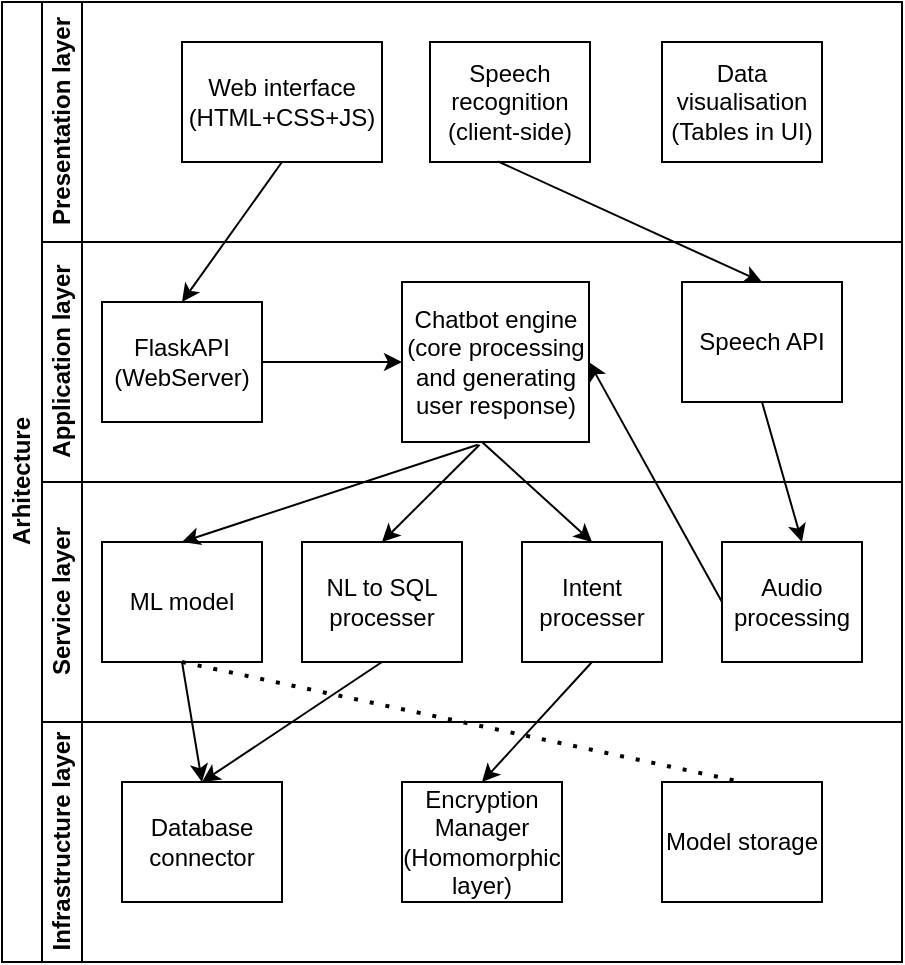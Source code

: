<mxfile version="26.1.2">
  <diagram id="prtHgNgQTEPvFCAcTncT" name="Page-1">
    <mxGraphModel dx="1221" dy="725" grid="1" gridSize="10" guides="1" tooltips="1" connect="1" arrows="1" fold="1" page="1" pageScale="1" pageWidth="827" pageHeight="1169" math="0" shadow="0">
      <root>
        <mxCell id="0" />
        <mxCell id="1" parent="0" />
        <mxCell id="dNxyNK7c78bLwvsdeMH5-19" value="Arhitecture" style="swimlane;html=1;childLayout=stackLayout;resizeParent=1;resizeParentMax=0;horizontal=0;startSize=20;horizontalStack=0;" parent="1" vertex="1">
          <mxGeometry x="110" y="120" width="450" height="480" as="geometry" />
        </mxCell>
        <mxCell id="dNxyNK7c78bLwvsdeMH5-20" value="Presentation layer" style="swimlane;html=1;startSize=20;horizontal=0;" parent="dNxyNK7c78bLwvsdeMH5-19" vertex="1">
          <mxGeometry x="20" width="430" height="120" as="geometry" />
        </mxCell>
        <mxCell id="dNxyNK7c78bLwvsdeMH5-24" value="Web interface (HTML+CSS+JS)" style="rounded=0;whiteSpace=wrap;html=1;fontFamily=Helvetica;fontSize=12;fontColor=#000000;align=center;" parent="dNxyNK7c78bLwvsdeMH5-20" vertex="1">
          <mxGeometry x="70" y="20" width="100" height="60" as="geometry" />
        </mxCell>
        <mxCell id="dNxyNK7c78bLwvsdeMH5-30" value="Speech recognition (client-side)" style="rounded=0;whiteSpace=wrap;html=1;fontFamily=Helvetica;fontSize=12;fontColor=#000000;align=center;" parent="dNxyNK7c78bLwvsdeMH5-20" vertex="1">
          <mxGeometry x="194" y="20" width="80" height="60" as="geometry" />
        </mxCell>
        <mxCell id="4AuzWeC4cYhFhULAJRwi-5" value="Data visualisation (Tables in UI)" style="rounded=0;whiteSpace=wrap;html=1;fontFamily=Helvetica;fontSize=12;fontColor=#000000;align=center;" parent="dNxyNK7c78bLwvsdeMH5-20" vertex="1">
          <mxGeometry x="310" y="20" width="80" height="60" as="geometry" />
        </mxCell>
        <mxCell id="dNxyNK7c78bLwvsdeMH5-21" value="Application layer" style="swimlane;html=1;startSize=20;horizontal=0;" parent="dNxyNK7c78bLwvsdeMH5-19" vertex="1">
          <mxGeometry x="20" y="120" width="430" height="120" as="geometry" />
        </mxCell>
        <mxCell id="dNxyNK7c78bLwvsdeMH5-26" value="FlaskAPI (WebServer)" style="rounded=0;whiteSpace=wrap;html=1;fontFamily=Helvetica;fontSize=12;fontColor=#000000;align=center;" parent="dNxyNK7c78bLwvsdeMH5-21" vertex="1">
          <mxGeometry x="30" y="30" width="80" height="60" as="geometry" />
        </mxCell>
        <mxCell id="4AuzWeC4cYhFhULAJRwi-8" value="Chatbot engine (core processing and generating user response)" style="rounded=0;whiteSpace=wrap;html=1;fontFamily=Helvetica;fontSize=12;fontColor=#000000;align=center;" parent="dNxyNK7c78bLwvsdeMH5-21" vertex="1">
          <mxGeometry x="180" y="20" width="93.5" height="80" as="geometry" />
        </mxCell>
        <mxCell id="4AuzWeC4cYhFhULAJRwi-9" value="Speech API" style="rounded=0;whiteSpace=wrap;html=1;fontFamily=Helvetica;fontSize=12;fontColor=#000000;align=center;" parent="dNxyNK7c78bLwvsdeMH5-21" vertex="1">
          <mxGeometry x="320" y="20" width="80" height="60" as="geometry" />
        </mxCell>
        <mxCell id="4AuzWeC4cYhFhULAJRwi-11" value="" style="endArrow=classic;html=1;rounded=0;exitX=1;exitY=0.5;exitDx=0;exitDy=0;entryX=0;entryY=0.5;entryDx=0;entryDy=0;" parent="dNxyNK7c78bLwvsdeMH5-21" source="dNxyNK7c78bLwvsdeMH5-26" target="4AuzWeC4cYhFhULAJRwi-8" edge="1">
          <mxGeometry width="50" height="50" relative="1" as="geometry">
            <mxPoint x="190" y="150" as="sourcePoint" />
            <mxPoint x="240" y="100" as="targetPoint" />
          </mxGeometry>
        </mxCell>
        <mxCell id="4AuzWeC4cYhFhULAJRwi-1" value="Service layer" style="swimlane;html=1;startSize=20;horizontal=0;" parent="dNxyNK7c78bLwvsdeMH5-19" vertex="1">
          <mxGeometry x="20" y="240" width="430" height="120" as="geometry" />
        </mxCell>
        <mxCell id="4AuzWeC4cYhFhULAJRwi-3" value="ML model" style="rounded=0;whiteSpace=wrap;html=1;fontFamily=Helvetica;fontSize=12;fontColor=#000000;align=center;" parent="4AuzWeC4cYhFhULAJRwi-1" vertex="1">
          <mxGeometry x="30" y="30" width="80" height="60" as="geometry" />
        </mxCell>
        <mxCell id="4AuzWeC4cYhFhULAJRwi-14" value="Audio processing" style="rounded=0;whiteSpace=wrap;html=1;fontFamily=Helvetica;fontSize=12;fontColor=#000000;align=center;" parent="4AuzWeC4cYhFhULAJRwi-1" vertex="1">
          <mxGeometry x="340" y="30" width="70" height="60" as="geometry" />
        </mxCell>
        <mxCell id="4AuzWeC4cYhFhULAJRwi-13" value="Intent processer" style="rounded=0;whiteSpace=wrap;html=1;fontFamily=Helvetica;fontSize=12;fontColor=#000000;align=center;" parent="4AuzWeC4cYhFhULAJRwi-1" vertex="1">
          <mxGeometry x="240" y="30" width="70" height="60" as="geometry" />
        </mxCell>
        <mxCell id="4AuzWeC4cYhFhULAJRwi-12" value="NL to SQL processer" style="rounded=0;whiteSpace=wrap;html=1;fontFamily=Helvetica;fontSize=12;fontColor=#000000;align=center;" parent="4AuzWeC4cYhFhULAJRwi-1" vertex="1">
          <mxGeometry x="130" y="30" width="80" height="60" as="geometry" />
        </mxCell>
        <mxCell id="dNxyNK7c78bLwvsdeMH5-22" value="Infrastructure layer" style="swimlane;html=1;startSize=20;horizontal=0;" parent="dNxyNK7c78bLwvsdeMH5-19" vertex="1">
          <mxGeometry x="20" y="360" width="430" height="120" as="geometry" />
        </mxCell>
        <mxCell id="dNxyNK7c78bLwvsdeMH5-34" value="Model storage" style="rounded=0;whiteSpace=wrap;html=1;fontFamily=Helvetica;fontSize=12;fontColor=#000000;align=center;" parent="dNxyNK7c78bLwvsdeMH5-22" vertex="1">
          <mxGeometry x="310" y="30" width="80" height="60" as="geometry" />
        </mxCell>
        <mxCell id="4AuzWeC4cYhFhULAJRwi-20" value="Database connector" style="rounded=0;whiteSpace=wrap;html=1;fontFamily=Helvetica;fontSize=12;fontColor=#000000;align=center;" parent="dNxyNK7c78bLwvsdeMH5-22" vertex="1">
          <mxGeometry x="40" y="30" width="80" height="60" as="geometry" />
        </mxCell>
        <mxCell id="4AuzWeC4cYhFhULAJRwi-19" value="Encryption Manager (Homomorphic layer)" style="rounded=0;whiteSpace=wrap;html=1;fontFamily=Helvetica;fontSize=12;fontColor=#000000;align=center;" parent="dNxyNK7c78bLwvsdeMH5-22" vertex="1">
          <mxGeometry x="180" y="30" width="80" height="60" as="geometry" />
        </mxCell>
        <mxCell id="4AuzWeC4cYhFhULAJRwi-6" value="" style="endArrow=classic;html=1;rounded=0;exitX=0.5;exitY=1;exitDx=0;exitDy=0;entryX=0.5;entryY=0;entryDx=0;entryDy=0;" parent="dNxyNK7c78bLwvsdeMH5-19" source="dNxyNK7c78bLwvsdeMH5-24" target="dNxyNK7c78bLwvsdeMH5-26" edge="1">
          <mxGeometry width="50" height="50" relative="1" as="geometry">
            <mxPoint x="210" y="270" as="sourcePoint" />
            <mxPoint x="260" y="220" as="targetPoint" />
          </mxGeometry>
        </mxCell>
        <mxCell id="4AuzWeC4cYhFhULAJRwi-10" value="" style="endArrow=classic;html=1;rounded=0;exitX=0.426;exitY=0.996;exitDx=0;exitDy=0;exitPerimeter=0;entryX=0.5;entryY=0;entryDx=0;entryDy=0;" parent="dNxyNK7c78bLwvsdeMH5-19" source="dNxyNK7c78bLwvsdeMH5-30" target="4AuzWeC4cYhFhULAJRwi-9" edge="1">
          <mxGeometry width="50" height="50" relative="1" as="geometry">
            <mxPoint x="210" y="270" as="sourcePoint" />
            <mxPoint x="260" y="220" as="targetPoint" />
          </mxGeometry>
        </mxCell>
        <mxCell id="4AuzWeC4cYhFhULAJRwi-15" value="" style="endArrow=classic;html=1;rounded=0;exitX=0.405;exitY=1.017;exitDx=0;exitDy=0;exitPerimeter=0;entryX=0.5;entryY=0;entryDx=0;entryDy=0;" parent="dNxyNK7c78bLwvsdeMH5-19" source="4AuzWeC4cYhFhULAJRwi-8" target="4AuzWeC4cYhFhULAJRwi-3" edge="1">
          <mxGeometry width="50" height="50" relative="1" as="geometry">
            <mxPoint x="220" y="270" as="sourcePoint" />
            <mxPoint x="270" y="220" as="targetPoint" />
          </mxGeometry>
        </mxCell>
        <mxCell id="4AuzWeC4cYhFhULAJRwi-16" value="" style="endArrow=classic;html=1;rounded=0;entryX=0.5;entryY=0;entryDx=0;entryDy=0;exitX=0.415;exitY=1.017;exitDx=0;exitDy=0;exitPerimeter=0;" parent="dNxyNK7c78bLwvsdeMH5-19" source="4AuzWeC4cYhFhULAJRwi-8" target="4AuzWeC4cYhFhULAJRwi-12" edge="1">
          <mxGeometry width="50" height="50" relative="1" as="geometry">
            <mxPoint x="220" y="270" as="sourcePoint" />
            <mxPoint x="270" y="220" as="targetPoint" />
          </mxGeometry>
        </mxCell>
        <mxCell id="4AuzWeC4cYhFhULAJRwi-18" value="" style="endArrow=classic;html=1;rounded=0;entryX=0.571;entryY=0;entryDx=0;entryDy=0;entryPerimeter=0;exitX=0.5;exitY=1;exitDx=0;exitDy=0;" parent="dNxyNK7c78bLwvsdeMH5-19" source="4AuzWeC4cYhFhULAJRwi-9" target="4AuzWeC4cYhFhULAJRwi-14" edge="1">
          <mxGeometry width="50" height="50" relative="1" as="geometry">
            <mxPoint x="220" y="270" as="sourcePoint" />
            <mxPoint x="270" y="220" as="targetPoint" />
          </mxGeometry>
        </mxCell>
        <mxCell id="4AuzWeC4cYhFhULAJRwi-21" value="" style="endArrow=classic;html=1;rounded=0;entryX=0.5;entryY=0;entryDx=0;entryDy=0;exitX=0.5;exitY=1;exitDx=0;exitDy=0;" parent="dNxyNK7c78bLwvsdeMH5-19" source="4AuzWeC4cYhFhULAJRwi-3" target="4AuzWeC4cYhFhULAJRwi-20" edge="1">
          <mxGeometry width="50" height="50" relative="1" as="geometry">
            <mxPoint x="220" y="270" as="sourcePoint" />
            <mxPoint x="270" y="220" as="targetPoint" />
          </mxGeometry>
        </mxCell>
        <mxCell id="4AuzWeC4cYhFhULAJRwi-22" value="" style="endArrow=classic;html=1;rounded=0;entryX=0.5;entryY=0;entryDx=0;entryDy=0;exitX=0.5;exitY=1;exitDx=0;exitDy=0;" parent="dNxyNK7c78bLwvsdeMH5-19" source="4AuzWeC4cYhFhULAJRwi-12" target="4AuzWeC4cYhFhULAJRwi-20" edge="1">
          <mxGeometry width="50" height="50" relative="1" as="geometry">
            <mxPoint x="220" y="270" as="sourcePoint" />
            <mxPoint x="270" y="220" as="targetPoint" />
          </mxGeometry>
        </mxCell>
        <mxCell id="4AuzWeC4cYhFhULAJRwi-23" value="" style="endArrow=classic;html=1;rounded=0;entryX=0.5;entryY=0;entryDx=0;entryDy=0;exitX=0.5;exitY=1;exitDx=0;exitDy=0;" parent="dNxyNK7c78bLwvsdeMH5-19" source="4AuzWeC4cYhFhULAJRwi-13" target="4AuzWeC4cYhFhULAJRwi-19" edge="1">
          <mxGeometry width="50" height="50" relative="1" as="geometry">
            <mxPoint x="220" y="270" as="sourcePoint" />
            <mxPoint x="270" y="220" as="targetPoint" />
          </mxGeometry>
        </mxCell>
        <mxCell id="4AuzWeC4cYhFhULAJRwi-25" value="" style="endArrow=none;dashed=1;html=1;dashPattern=1 3;strokeWidth=2;rounded=0;entryX=0.5;entryY=0;entryDx=0;entryDy=0;exitX=0.5;exitY=1;exitDx=0;exitDy=0;" parent="dNxyNK7c78bLwvsdeMH5-19" source="4AuzWeC4cYhFhULAJRwi-3" target="dNxyNK7c78bLwvsdeMH5-34" edge="1">
          <mxGeometry width="50" height="50" relative="1" as="geometry">
            <mxPoint x="220" y="270" as="sourcePoint" />
            <mxPoint x="270" y="220" as="targetPoint" />
          </mxGeometry>
        </mxCell>
        <mxCell id="a3D6maGYlG-7c4crdsPe-1" value="" style="endArrow=classic;html=1;rounded=0;entryX=1;entryY=0.5;entryDx=0;entryDy=0;exitX=0;exitY=0.5;exitDx=0;exitDy=0;" parent="dNxyNK7c78bLwvsdeMH5-19" source="4AuzWeC4cYhFhULAJRwi-14" target="4AuzWeC4cYhFhULAJRwi-8" edge="1">
          <mxGeometry width="50" height="50" relative="1" as="geometry">
            <mxPoint x="330" y="240" as="sourcePoint" />
            <mxPoint x="380" y="190" as="targetPoint" />
          </mxGeometry>
        </mxCell>
        <mxCell id="4AuzWeC4cYhFhULAJRwi-17" value="" style="endArrow=classic;html=1;rounded=0;entryX=0.5;entryY=0;entryDx=0;entryDy=0;" parent="1" target="4AuzWeC4cYhFhULAJRwi-13" edge="1">
          <mxGeometry width="50" height="50" relative="1" as="geometry">
            <mxPoint x="350" y="340" as="sourcePoint" />
            <mxPoint x="380" y="340" as="targetPoint" />
          </mxGeometry>
        </mxCell>
      </root>
    </mxGraphModel>
  </diagram>
</mxfile>
